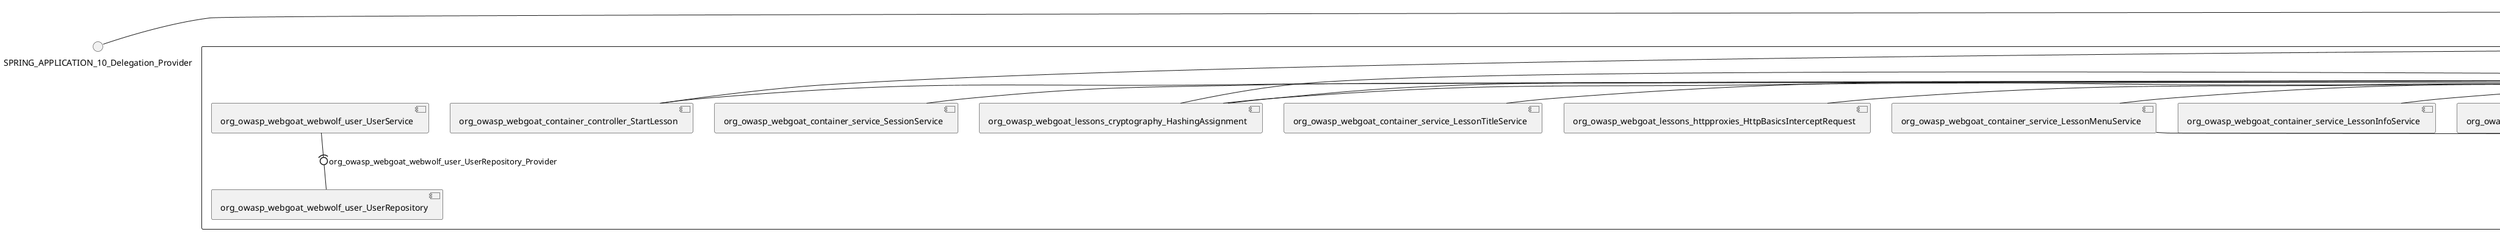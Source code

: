 @startuml
skinparam fixCircleLabelOverlapping true
skinparam componentStyle uml2
() SPRING_APPLICATION_10_Delegation_Provider
() SPRING_APPLICATION_11_Delegation_Provider
() SPRING_APPLICATION_12_Delegation_Provider
() SPRING_APPLICATION_13_Delegation_Provider
() SPRING_APPLICATION_14_Delegation_Provider
() SPRING_APPLICATION_15_Delegation_Provider
() SPRING_APPLICATION_16_Delegation_Provider
() SPRING_APPLICATION_2_Delegation_Provider
() SPRING_APPLICATION_3_Delegation_Provider
() SPRING_APPLICATION_4_Delegation_Provider
() SPRING_APPLICATION_5_Delegation_Provider
() SPRING_APPLICATION_6_Delegation_Provider
() SPRING_APPLICATION_7_Delegation_Provider
() SPRING_APPLICATION_8_Delegation_Provider
() SPRING_APPLICATION_9_Delegation_Provider
() SPRING_APPLICATION_BypassRestrictions_FieldRestrictions_POST_Delegation_Provider
() SPRING_APPLICATION_BypassRestrictions_frontendValidation_POST_Delegation_Provider
() SPRING_APPLICATION_ChromeDevTools_dummy_POST_Delegation_Provider
() SPRING_APPLICATION_ChromeDevTools_network_POST_Delegation_Provider
() SPRING_APPLICATION_CrossSiteScriptingStored_stored_xss_POST_Delegation_Provider
() SPRING_APPLICATION_CrossSiteScriptingStored_stored_xss_follow_up_POST_Delegation_Provider
() SPRING_APPLICATION_CrossSiteScripting_attack1_POST_Delegation_Provider
() SPRING_APPLICATION_CrossSiteScripting_attack3_POST_Delegation_Provider
() SPRING_APPLICATION_CrossSiteScripting_attack4_POST_Delegation_Provider
() SPRING_APPLICATION_CrossSiteScripting_attack5a_GET_Delegation_Provider
() SPRING_APPLICATION_CrossSiteScripting_attack6a_POST_Delegation_Provider
() SPRING_APPLICATION_CrossSiteScripting_dom_follow_up_POST_Delegation_Provider
() SPRING_APPLICATION_CrossSiteScripting_phone_home_xss_POST_Delegation_Provider
() SPRING_APPLICATION_CrossSiteScripting_quiz_GET_POST_Delegation_Provider
() SPRING_APPLICATION_Delegation_Provider
() SPRING_APPLICATION_GET_10_Delegation_Provider
() SPRING_APPLICATION_GET_11_Delegation_Provider
() SPRING_APPLICATION_GET_2_Delegation_Provider
() SPRING_APPLICATION_GET_3_Delegation_Provider
() SPRING_APPLICATION_GET_4_Delegation_Provider
() SPRING_APPLICATION_GET_5_Delegation_Provider
() SPRING_APPLICATION_GET_6_Delegation_Provider
() SPRING_APPLICATION_GET_7_Delegation_Provider
() SPRING_APPLICATION_GET_8_Delegation_Provider
() SPRING_APPLICATION_GET_9_Delegation_Provider
() SPRING_APPLICATION_GET_Delegation_Provider
() SPRING_APPLICATION_HtmlTampering_task_POST_Delegation_Provider
() SPRING_APPLICATION_HttpBasics_attack1_POST_Delegation_Provider
() SPRING_APPLICATION_HttpBasics_attack2_POST_Delegation_Provider
() SPRING_APPLICATION_IDOR_diff_attributes_POST_Delegation_Provider
() SPRING_APPLICATION_IDOR_login_POST_Delegation_Provider
() SPRING_APPLICATION_IDOR_profile_alt_path_POST_Delegation_Provider
() SPRING_APPLICATION_InsecureDeserialization_task_POST_Delegation_Provider
() SPRING_APPLICATION_InsecureLogin_Delegation_Provider
() SPRING_APPLICATION_JWT_decode_POST_Delegation_Provider
() SPRING_APPLICATION_JWT_jku_Delegation_Provider
() SPRING_APPLICATION_JWT_kid_Delegation_Provider
() SPRING_APPLICATION_JWT_quiz_GET_POST_Delegation_Provider
() SPRING_APPLICATION_JWT_refresh_Delegation_Provider
() SPRING_APPLICATION_JWT_secret_POST_Delegation_Provider
() SPRING_APPLICATION_JWT_votings_Delegation_Provider
() SPRING_APPLICATION_LogSpoofing_log_bleeding_POST_Delegation_Provider
() SPRING_APPLICATION_LogSpoofing_log_spoofing_POST_Delegation_Provider
() SPRING_APPLICATION_POST_10_Delegation_Provider
() SPRING_APPLICATION_POST_11_Delegation_Provider
() SPRING_APPLICATION_POST_12_Delegation_Provider
() SPRING_APPLICATION_POST_13_Delegation_Provider
() SPRING_APPLICATION_POST_14_Delegation_Provider
() SPRING_APPLICATION_POST_15_Delegation_Provider
() SPRING_APPLICATION_POST_16_Delegation_Provider
() SPRING_APPLICATION_POST_17_Delegation_Provider
() SPRING_APPLICATION_POST_18_Delegation_Provider
() SPRING_APPLICATION_POST_2_Delegation_Provider
() SPRING_APPLICATION_POST_3_Delegation_Provider
() SPRING_APPLICATION_POST_4_Delegation_Provider
() SPRING_APPLICATION_POST_5_Delegation_Provider
() SPRING_APPLICATION_POST_6_Delegation_Provider
() SPRING_APPLICATION_POST_7_Delegation_Provider
() SPRING_APPLICATION_POST_8_Delegation_Provider
() SPRING_APPLICATION_POST_9_Delegation_Provider
() SPRING_APPLICATION_POST_Delegation_Provider
() SPRING_APPLICATION_PUT_Delegation_Provider
() SPRING_APPLICATION_PasswordReset_ForgotPassword_create_password_reset_link_POST_Delegation_Provider
() SPRING_APPLICATION_PasswordReset_SecurityQuestions_POST_Delegation_Provider
() SPRING_APPLICATION_PasswordReset_reset_Delegation_Provider
() SPRING_APPLICATION_PasswordReset_simple_mail_reset_POST_Delegation_Provider
() SPRING_APPLICATION_PathTraversal_profile_picture_GET_Delegation_Provider
() SPRING_APPLICATION_PathTraversal_profile_picture_fix_GET_Delegation_Provider
() SPRING_APPLICATION_PathTraversal_profile_upload_POST_Delegation_Provider
() SPRING_APPLICATION_PathTraversal_profile_upload_fix_POST_Delegation_Provider
() SPRING_APPLICATION_PathTraversal_profile_upload_remove_user_input_POST_Delegation_Provider
() SPRING_APPLICATION_PathTraversal_random_POST_Delegation_Provider
() SPRING_APPLICATION_PathTraversal_random_picture_GET_Delegation_Provider
() SPRING_APPLICATION_PathTraversal_zip_slip_Delegation_Provider
() SPRING_APPLICATION_SSRF_task1_POST_Delegation_Provider
() SPRING_APPLICATION_SSRF_task2_POST_Delegation_Provider
() SPRING_APPLICATION_SecurePasswords_assignment_POST_Delegation_Provider
() SPRING_APPLICATION_SqlInjectionAdvanced_attack6a_POST_Delegation_Provider
() SPRING_APPLICATION_SqlInjectionAdvanced_attack6b_POST_Delegation_Provider
() SPRING_APPLICATION_SqlInjectionAdvanced_challenge_Login_POST_Delegation_Provider
() SPRING_APPLICATION_SqlInjectionAdvanced_challenge_PUT_Delegation_Provider
() SPRING_APPLICATION_SqlInjectionAdvanced_quiz_GET_POST_Delegation_Provider
() SPRING_APPLICATION_SqlInjectionMitigations_attack10a_POST_Delegation_Provider
() SPRING_APPLICATION_SqlInjectionMitigations_attack10b_POST_Delegation_Provider
() SPRING_APPLICATION_SqlInjectionMitigations_attack12a_POST_Delegation_Provider
() SPRING_APPLICATION_SqlInjectionMitigations_servers_GET_Delegation_Provider
() SPRING_APPLICATION_SqlInjection_assignment5a_POST_Delegation_Provider
() SPRING_APPLICATION_SqlInjection_assignment5b_POST_Delegation_Provider
() SPRING_APPLICATION_SqlInjection_attack10_POST_Delegation_Provider
() SPRING_APPLICATION_SqlInjection_attack2_POST_Delegation_Provider
() SPRING_APPLICATION_SqlInjection_attack3_POST_Delegation_Provider
() SPRING_APPLICATION_SqlInjection_attack4_POST_Delegation_Provider
() SPRING_APPLICATION_SqlInjection_attack5_POST_Delegation_Provider
() SPRING_APPLICATION_SqlInjection_attack8_POST_Delegation_Provider
() SPRING_APPLICATION_SqlInjection_attack9_POST_Delegation_Provider
() SPRING_APPLICATION_SqlOnlyInputValidationOnKeywords_attack_POST_Delegation_Provider
() SPRING_APPLICATION_SqlOnlyInputValidation_attack_POST_Delegation_Provider
() SPRING_APPLICATION_VulnerableComponents_attack1_POST_Delegation_Provider
() SPRING_APPLICATION_WebWolf_GET_Delegation_Provider
() SPRING_APPLICATION_WebWolf_landing_Delegation_Provider
() SPRING_APPLICATION_WebWolf_mail_Delegation_Provider
() SPRING_APPLICATION_challenge_1_POST_Delegation_Provider
() SPRING_APPLICATION_challenge_5_POST_Delegation_Provider
() SPRING_APPLICATION_challenge_7_Delegation_Provider
() SPRING_APPLICATION_challenge_8_Delegation_Provider
() SPRING_APPLICATION_challenge_logo_Delegation_Provider
() SPRING_APPLICATION_cia_quiz_GET_POST_Delegation_Provider
() SPRING_APPLICATION_clientSideFiltering_attack1_POST_Delegation_Provider
() SPRING_APPLICATION_clientSideFiltering_challenge_store_coupons_GET_Delegation_Provider
() SPRING_APPLICATION_clientSideFiltering_getItForFree_POST_Delegation_Provider
() SPRING_APPLICATION_clientSideFiltering_salaries_GET_Delegation_Provider
() SPRING_APPLICATION_crypto_encoding_basic_auth_POST_Delegation_Provider
() SPRING_APPLICATION_crypto_encoding_xor_POST_Delegation_Provider
() SPRING_APPLICATION_crypto_hashing_POST_Delegation_Provider
() SPRING_APPLICATION_crypto_secure_defaults_POST_Delegation_Provider
() SPRING_APPLICATION_crypto_signing_verify_POST_Delegation_Provider
() SPRING_APPLICATION_csrf_feedback_message_POST_Delegation_Provider
() SPRING_APPLICATION_csrf_review_POST_Delegation_Provider
() SPRING_APPLICATION_files_GET_Delegation_Provider
() SPRING_APPLICATION_fileupload_POST_Delegation_Provider
() SPRING_APPLICATION_jwt_Delegation_Provider
() SPRING_APPLICATION_landing_Delegation_Provider
() SPRING_APPLICATION_lesson_template_Delegation_Provider
() SPRING_APPLICATION_login_oauth_mvc_GET_Delegation_Provider
() SPRING_APPLICATION_mail_DELETE_GET_POST_Delegation_Provider
() SPRING_APPLICATION_register_mvc_POST_Delegation_Provider
() SPRING_APPLICATION_registration_GET_Delegation_Provider
() SPRING_APPLICATION_requests_GET_Delegation_Provider
() SPRING_APPLICATION_scoreboard_data_GET_Delegation_Provider
() SPRING_APPLICATION_server_directory_GET_Delegation_Provider
() SPRING_APPLICATION_service_debug_labels_mvc_Delegation_Provider
() SPRING_APPLICATION_service_lessonoverview_mvc_Delegation_Provider
() SPRING_APPLICATION_xxe_comments_GET_Delegation_Provider
rectangle System {
[org_owasp_webgoat_container_HammerHead] [[webgoat-webgoat.repository#_FYxALIXmEe-HXL6J5JCP7g]]
[org_owasp_webgoat_container_WebWolfRedirect] [[webgoat-webgoat.repository#_FYxALIXmEe-HXL6J5JCP7g]]
[org_owasp_webgoat_container_controller_StartLesson] [[webgoat-webgoat.repository#_FYxALIXmEe-HXL6J5JCP7g]]
[org_owasp_webgoat_container_controller_Welcome] [[webgoat-webgoat.repository#_FYxALIXmEe-HXL6J5JCP7g]]
[org_owasp_webgoat_container_i18n_PluginMessages_Provider] [[webgoat-webgoat.repository#_FYxALIXmEe-HXL6J5JCP7g]]
[org_owasp_webgoat_container_report_ReportCardController] [[webgoat-webgoat.repository#_FYxALIXmEe-HXL6J5JCP7g]]
[org_owasp_webgoat_container_service_EnvironmentService] [[webgoat-webgoat.repository#_FYxALIXmEe-HXL6J5JCP7g]]
[org_owasp_webgoat_container_service_HintService] [[webgoat-webgoat.repository#_FYxALIXmEe-HXL6J5JCP7g]]
[org_owasp_webgoat_container_service_LabelDebugService] [[webgoat-webgoat.repository#_FYxALIXmEe-HXL6J5JCP7g]]
[org_owasp_webgoat_container_service_LabelService] [[webgoat-webgoat.repository#_FYxALIXmEe-HXL6J5JCP7g]]
[org_owasp_webgoat_container_service_LessonInfoService] [[webgoat-webgoat.repository#_FYxALIXmEe-HXL6J5JCP7g]]
[org_owasp_webgoat_container_service_LessonMenuService] [[webgoat-webgoat.repository#_FYxALIXmEe-HXL6J5JCP7g]]
[org_owasp_webgoat_container_service_LessonProgressService] [[webgoat-webgoat.repository#_FYxALIXmEe-HXL6J5JCP7g]]
[org_owasp_webgoat_container_service_LessonTitleService] [[webgoat-webgoat.repository#_FYxALIXmEe-HXL6J5JCP7g]]
[org_owasp_webgoat_container_service_RestartLessonService] [[webgoat-webgoat.repository#_FYxALIXmEe-HXL6J5JCP7g]]
[org_owasp_webgoat_container_service_SessionService] [[webgoat-webgoat.repository#_FYxALIXmEe-HXL6J5JCP7g]]
[org_owasp_webgoat_container_session_UserSessionData_Provider] [[webgoat-webgoat.repository#_FYxALIXmEe-HXL6J5JCP7g]]
[org_owasp_webgoat_container_session_WebSession_Provider] [[webgoat-webgoat.repository#_FYxALIXmEe-HXL6J5JCP7g]]
[org_owasp_webgoat_container_users_RegistrationController] [[webgoat-webgoat.repository#_FYxALIXmEe-HXL6J5JCP7g]]
[org_owasp_webgoat_container_users_Scoreboard] [[webgoat-webgoat.repository#_FYxALIXmEe-HXL6J5JCP7g]]
[org_owasp_webgoat_container_users_UserProgressRepository] [[webgoat-webgoat.repository#_FYxALIXmEe-HXL6J5JCP7g]]
[org_owasp_webgoat_container_users_UserRepository] [[webgoat-webgoat.repository#_FYxALIXmEe-HXL6J5JCP7g]]
[org_owasp_webgoat_container_users_UserService] [[webgoat-webgoat.repository#_FYxALIXmEe-HXL6J5JCP7g]]
[org_owasp_webgoat_lessons_authbypass_VerifyAccount] [[webgoat-webgoat.repository#_FYxALIXmEe-HXL6J5JCP7g]]
[org_owasp_webgoat_lessons_bypassrestrictions_BypassRestrictionsFieldRestrictions] [[webgoat-webgoat.repository#_FYxALIXmEe-HXL6J5JCP7g]]
[org_owasp_webgoat_lessons_bypassrestrictions_BypassRestrictionsFrontendValidation] [[webgoat-webgoat.repository#_FYxALIXmEe-HXL6J5JCP7g]]
[org_owasp_webgoat_lessons_challenges_FlagController] [[webgoat-webgoat.repository#_FYxALIXmEe-HXL6J5JCP7g]]
[org_owasp_webgoat_lessons_challenges_challenge1_Assignment1] [[webgoat-webgoat.repository#_FYxALIXmEe-HXL6J5JCP7g]]
[org_owasp_webgoat_lessons_challenges_challenge1_ImageServlet] [[webgoat-webgoat.repository#_FYxALIXmEe-HXL6J5JCP7g]]
[org_owasp_webgoat_lessons_challenges_challenge5_Assignment5] [[webgoat-webgoat.repository#_FYxALIXmEe-HXL6J5JCP7g]]
[org_owasp_webgoat_lessons_challenges_challenge7_Assignment7] [[webgoat-webgoat.repository#_FYxALIXmEe-HXL6J5JCP7g]]
[org_owasp_webgoat_lessons_challenges_challenge8_Assignment8] [[webgoat-webgoat.repository#_FYxALIXmEe-HXL6J5JCP7g]]
[org_owasp_webgoat_lessons_chromedevtools_NetworkDummy] [[webgoat-webgoat.repository#_FYxALIXmEe-HXL6J5JCP7g]]
[org_owasp_webgoat_lessons_chromedevtools_NetworkLesson] [[webgoat-webgoat.repository#_FYxALIXmEe-HXL6J5JCP7g]]
[org_owasp_webgoat_lessons_cia_CIAQuiz] [[webgoat-webgoat.repository#_FYxALIXmEe-HXL6J5JCP7g]]
[org_owasp_webgoat_lessons_clientsidefiltering_ClientSideFilteringAssignment] [[webgoat-webgoat.repository#_FYxALIXmEe-HXL6J5JCP7g]]
[org_owasp_webgoat_lessons_clientsidefiltering_ClientSideFilteringFreeAssignment] [[webgoat-webgoat.repository#_FYxALIXmEe-HXL6J5JCP7g]]
[org_owasp_webgoat_lessons_clientsidefiltering_Salaries] [[webgoat-webgoat.repository#_FYxALIXmEe-HXL6J5JCP7g]]
[org_owasp_webgoat_lessons_clientsidefiltering_ShopEndpoint] [[webgoat-webgoat.repository#_FYxALIXmEe-HXL6J5JCP7g]]
[org_owasp_webgoat_lessons_cryptography_EncodingAssignment] [[webgoat-webgoat.repository#_FYxALIXmEe-HXL6J5JCP7g]]
[org_owasp_webgoat_lessons_cryptography_HashingAssignment] [[webgoat-webgoat.repository#_FYxALIXmEe-HXL6J5JCP7g]]
[org_owasp_webgoat_lessons_cryptography_SecureDefaultsAssignment] [[webgoat-webgoat.repository#_FYxALIXmEe-HXL6J5JCP7g]]
[org_owasp_webgoat_lessons_cryptography_SigningAssignment] [[webgoat-webgoat.repository#_FYxALIXmEe-HXL6J5JCP7g]]
[org_owasp_webgoat_lessons_cryptography_XOREncodingAssignment] [[webgoat-webgoat.repository#_FYxALIXmEe-HXL6J5JCP7g]]
[org_owasp_webgoat_lessons_csrf_CSRFConfirmFlag1] [[webgoat-webgoat.repository#_FYxALIXmEe-HXL6J5JCP7g]]
[org_owasp_webgoat_lessons_csrf_CSRFFeedback] [[webgoat-webgoat.repository#_FYxALIXmEe-HXL6J5JCP7g]]
[org_owasp_webgoat_lessons_csrf_CSRFGetFlag] [[webgoat-webgoat.repository#_FYxALIXmEe-HXL6J5JCP7g]]
[org_owasp_webgoat_lessons_csrf_CSRFLogin] [[webgoat-webgoat.repository#_FYxALIXmEe-HXL6J5JCP7g]]
[org_owasp_webgoat_lessons_csrf_ForgedReviews] [[webgoat-webgoat.repository#_FYxALIXmEe-HXL6J5JCP7g]]
[org_owasp_webgoat_lessons_csrf_ObjectMapper_Provider] [[webgoat-webgoat.repository#_FYxALIXmEe-HXL6J5JCP7g]]
[org_owasp_webgoat_lessons_deserialization_InsecureDeserializationTask] [[webgoat-webgoat.repository#_FYxALIXmEe-HXL6J5JCP7g]]
[org_owasp_webgoat_lessons_hijacksession_HijackSessionAssignment] [[webgoat-webgoat.repository#_FYxALIXmEe-HXL6J5JCP7g]]
[org_owasp_webgoat_lessons_hijacksession_cas_HijackSessionAuthenticationProvider] [[webgoat-webgoat.repository#_FYxALIXmEe-HXL6J5JCP7g]]
[org_owasp_webgoat_lessons_htmltampering_HtmlTamperingTask] [[webgoat-webgoat.repository#_FYxALIXmEe-HXL6J5JCP7g]]
[org_owasp_webgoat_lessons_httpbasics_HttpBasicsLesson] [[webgoat-webgoat.repository#_FYxALIXmEe-HXL6J5JCP7g]]
[org_owasp_webgoat_lessons_httpbasics_HttpBasicsQuiz] [[webgoat-webgoat.repository#_FYxALIXmEe-HXL6J5JCP7g]]
[org_owasp_webgoat_lessons_httpproxies_HttpBasicsInterceptRequest] [[webgoat-webgoat.repository#_FYxALIXmEe-HXL6J5JCP7g]]
[org_owasp_webgoat_lessons_idor_IDORDiffAttributes] [[webgoat-webgoat.repository#_FYxALIXmEe-HXL6J5JCP7g]]
[org_owasp_webgoat_lessons_idor_IDOREditOtherProfile] [[webgoat-webgoat.repository#_FYxALIXmEe-HXL6J5JCP7g]]
[org_owasp_webgoat_lessons_idor_IDORLogin] [[webgoat-webgoat.repository#_FYxALIXmEe-HXL6J5JCP7g]]
[org_owasp_webgoat_lessons_idor_IDORViewOtherProfile] [[webgoat-webgoat.repository#_FYxALIXmEe-HXL6J5JCP7g]]
[org_owasp_webgoat_lessons_idor_IDORViewOwnProfile] [[webgoat-webgoat.repository#_FYxALIXmEe-HXL6J5JCP7g]]
[org_owasp_webgoat_lessons_idor_IDORViewOwnProfileAltUrl] [[webgoat-webgoat.repository#_FYxALIXmEe-HXL6J5JCP7g]]
[org_owasp_webgoat_lessons_insecurelogin_InsecureLoginTask] [[webgoat-webgoat.repository#_FYxALIXmEe-HXL6J5JCP7g]]
[org_owasp_webgoat_lessons_jwt_JWTDecodeEndpoint] [[webgoat-webgoat.repository#_FYxALIXmEe-HXL6J5JCP7g]]
[org_owasp_webgoat_lessons_jwt_JWTQuiz] [[webgoat-webgoat.repository#_FYxALIXmEe-HXL6J5JCP7g]]
[org_owasp_webgoat_lessons_jwt_JWTRefreshEndpoint] [[webgoat-webgoat.repository#_FYxALIXmEe-HXL6J5JCP7g]]
[org_owasp_webgoat_lessons_jwt_JWTSecretKeyEndpoint] [[webgoat-webgoat.repository#_FYxALIXmEe-HXL6J5JCP7g]]
[org_owasp_webgoat_lessons_jwt_JWTVotesEndpoint] [[webgoat-webgoat.repository#_FYxALIXmEe-HXL6J5JCP7g]]
[org_owasp_webgoat_lessons_jwt_claimmisuse_JWTHeaderJKUEndpoint] [[webgoat-webgoat.repository#_FYxALIXmEe-HXL6J5JCP7g]]
[org_owasp_webgoat_lessons_jwt_claimmisuse_JWTHeaderKIDEndpoint] [[webgoat-webgoat.repository#_FYxALIXmEe-HXL6J5JCP7g]]
[org_owasp_webgoat_lessons_lessontemplate_SampleAttack] [[webgoat-webgoat.repository#_FYxALIXmEe-HXL6J5JCP7g]]
[org_owasp_webgoat_lessons_logging_LogBleedingTask] [[webgoat-webgoat.repository#_FYxALIXmEe-HXL6J5JCP7g]]
[org_owasp_webgoat_lessons_logging_LogSpoofingTask] [[webgoat-webgoat.repository#_FYxALIXmEe-HXL6J5JCP7g]]
[org_owasp_webgoat_lessons_missingac_MissingFunctionACHiddenMenus] [[webgoat-webgoat.repository#_FYxALIXmEe-HXL6J5JCP7g]]
[org_owasp_webgoat_lessons_missingac_MissingFunctionACUsers] [[webgoat-webgoat.repository#_FYxALIXmEe-HXL6J5JCP7g]]
[org_owasp_webgoat_lessons_missingac_MissingFunctionACYourHash] [[webgoat-webgoat.repository#_FYxALIXmEe-HXL6J5JCP7g]]
[org_owasp_webgoat_lessons_missingac_MissingFunctionACYourHashAdmin] [[webgoat-webgoat.repository#_FYxALIXmEe-HXL6J5JCP7g]]
[org_owasp_webgoat_lessons_passwordreset_QuestionsAssignment] [[webgoat-webgoat.repository#_FYxALIXmEe-HXL6J5JCP7g]]
[org_owasp_webgoat_lessons_passwordreset_ResetLinkAssignment] [[webgoat-webgoat.repository#_FYxALIXmEe-HXL6J5JCP7g]]
[org_owasp_webgoat_lessons_passwordreset_ResetLinkAssignmentForgotPassword] [[webgoat-webgoat.repository#_FYxALIXmEe-HXL6J5JCP7g]]
[org_owasp_webgoat_lessons_passwordreset_SecurityQuestionAssignment] [[webgoat-webgoat.repository#_FYxALIXmEe-HXL6J5JCP7g]]
[org_owasp_webgoat_lessons_passwordreset_SimpleMailAssignment] [[webgoat-webgoat.repository#_FYxALIXmEe-HXL6J5JCP7g]]
[org_owasp_webgoat_lessons_passwordreset_TriedQuestions] [[webgoat-webgoat.repository#_FYxALIXmEe-HXL6J5JCP7g]]
[org_owasp_webgoat_lessons_pathtraversal_ProfileUpload] [[webgoat-webgoat.repository#_FYxALIXmEe-HXL6J5JCP7g]]
[org_owasp_webgoat_lessons_pathtraversal_ProfileUploadFix] [[webgoat-webgoat.repository#_FYxALIXmEe-HXL6J5JCP7g]]
[org_owasp_webgoat_lessons_pathtraversal_ProfileUploadRemoveUserInput] [[webgoat-webgoat.repository#_FYxALIXmEe-HXL6J5JCP7g]]
[org_owasp_webgoat_lessons_pathtraversal_ProfileUploadRetrieval] [[webgoat-webgoat.repository#_FYxALIXmEe-HXL6J5JCP7g]]
[org_owasp_webgoat_lessons_pathtraversal_ProfileZipSlip] [[webgoat-webgoat.repository#_FYxALIXmEe-HXL6J5JCP7g]]
[org_owasp_webgoat_lessons_securepasswords_SecurePasswordsAssignment] [[webgoat-webgoat.repository#_FYxALIXmEe-HXL6J5JCP7g]]
[org_owasp_webgoat_lessons_spoofcookie_SpoofCookieAssignment] [[webgoat-webgoat.repository#_FYxALIXmEe-HXL6J5JCP7g]]
[org_owasp_webgoat_lessons_sqlinjection_advanced_SqlInjectionChallenge] [[webgoat-webgoat.repository#_FYxALIXmEe-HXL6J5JCP7g]]
[org_owasp_webgoat_lessons_sqlinjection_advanced_SqlInjectionChallengeLogin] [[webgoat-webgoat.repository#_FYxALIXmEe-HXL6J5JCP7g]]
[org_owasp_webgoat_lessons_sqlinjection_advanced_SqlInjectionLesson6a] [[webgoat-webgoat.repository#_FYxALIXmEe-HXL6J5JCP7g]]
[org_owasp_webgoat_lessons_sqlinjection_advanced_SqlInjectionLesson6b] [[webgoat-webgoat.repository#_FYxALIXmEe-HXL6J5JCP7g]]
[org_owasp_webgoat_lessons_sqlinjection_advanced_SqlInjectionQuiz] [[webgoat-webgoat.repository#_FYxALIXmEe-HXL6J5JCP7g]]
[org_owasp_webgoat_lessons_sqlinjection_introduction_SqlInjectionLesson10] [[webgoat-webgoat.repository#_FYxALIXmEe-HXL6J5JCP7g]]
[org_owasp_webgoat_lessons_sqlinjection_introduction_SqlInjectionLesson2] [[webgoat-webgoat.repository#_FYxALIXmEe-HXL6J5JCP7g]]
[org_owasp_webgoat_lessons_sqlinjection_introduction_SqlInjectionLesson3] [[webgoat-webgoat.repository#_FYxALIXmEe-HXL6J5JCP7g]]
[org_owasp_webgoat_lessons_sqlinjection_introduction_SqlInjectionLesson4] [[webgoat-webgoat.repository#_FYxALIXmEe-HXL6J5JCP7g]]
[org_owasp_webgoat_lessons_sqlinjection_introduction_SqlInjectionLesson5] [[webgoat-webgoat.repository#_FYxALIXmEe-HXL6J5JCP7g]]
[org_owasp_webgoat_lessons_sqlinjection_introduction_SqlInjectionLesson5a] [[webgoat-webgoat.repository#_FYxALIXmEe-HXL6J5JCP7g]]
[org_owasp_webgoat_lessons_sqlinjection_introduction_SqlInjectionLesson5b] [[webgoat-webgoat.repository#_FYxALIXmEe-HXL6J5JCP7g]]
[org_owasp_webgoat_lessons_sqlinjection_introduction_SqlInjectionLesson8] [[webgoat-webgoat.repository#_FYxALIXmEe-HXL6J5JCP7g]]
[org_owasp_webgoat_lessons_sqlinjection_introduction_SqlInjectionLesson9] [[webgoat-webgoat.repository#_FYxALIXmEe-HXL6J5JCP7g]]
[org_owasp_webgoat_lessons_sqlinjection_mitigation_Servers] [[webgoat-webgoat.repository#_FYxALIXmEe-HXL6J5JCP7g]]
[org_owasp_webgoat_lessons_sqlinjection_mitigation_SqlInjectionLesson10a] [[webgoat-webgoat.repository#_FYxALIXmEe-HXL6J5JCP7g]]
[org_owasp_webgoat_lessons_sqlinjection_mitigation_SqlInjectionLesson10b] [[webgoat-webgoat.repository#_FYxALIXmEe-HXL6J5JCP7g]]
[org_owasp_webgoat_lessons_sqlinjection_mitigation_SqlInjectionLesson13] [[webgoat-webgoat.repository#_FYxALIXmEe-HXL6J5JCP7g]]
[org_owasp_webgoat_lessons_sqlinjection_mitigation_SqlOnlyInputValidation] [[webgoat-webgoat.repository#_FYxALIXmEe-HXL6J5JCP7g]]
[org_owasp_webgoat_lessons_sqlinjection_mitigation_SqlOnlyInputValidationOnKeywords] [[webgoat-webgoat.repository#_FYxALIXmEe-HXL6J5JCP7g]]
[org_owasp_webgoat_lessons_ssrf_SSRFTask1] [[webgoat-webgoat.repository#_FYxALIXmEe-HXL6J5JCP7g]]
[org_owasp_webgoat_lessons_ssrf_SSRFTask2] [[webgoat-webgoat.repository#_FYxALIXmEe-HXL6J5JCP7g]]
[org_owasp_webgoat_lessons_vulnerablecomponents_VulnerableComponentsLesson] [[webgoat-webgoat.repository#_FYxALIXmEe-HXL6J5JCP7g]]
[org_owasp_webgoat_lessons_webwolfintroduction_LandingAssignment] [[webgoat-webgoat.repository#_FYxALIXmEe-HXL6J5JCP7g]]
[org_owasp_webgoat_lessons_webwolfintroduction_MailAssignment] [[webgoat-webgoat.repository#_FYxALIXmEe-HXL6J5JCP7g]]
[org_owasp_webgoat_lessons_xss_CrossSiteScriptingLesson1] [[webgoat-webgoat.repository#_FYxALIXmEe-HXL6J5JCP7g]]
[org_owasp_webgoat_lessons_xss_CrossSiteScriptingLesson3] [[webgoat-webgoat.repository#_FYxALIXmEe-HXL6J5JCP7g]]
[org_owasp_webgoat_lessons_xss_CrossSiteScriptingLesson4] [[webgoat-webgoat.repository#_FYxALIXmEe-HXL6J5JCP7g]]
[org_owasp_webgoat_lessons_xss_CrossSiteScriptingLesson5a] [[webgoat-webgoat.repository#_FYxALIXmEe-HXL6J5JCP7g]]
[org_owasp_webgoat_lessons_xss_CrossSiteScriptingLesson6a] [[webgoat-webgoat.repository#_FYxALIXmEe-HXL6J5JCP7g]]
[org_owasp_webgoat_lessons_xss_CrossSiteScriptingQuiz] [[webgoat-webgoat.repository#_FYxALIXmEe-HXL6J5JCP7g]]
[org_owasp_webgoat_lessons_xss_DOMCrossSiteScripting] [[webgoat-webgoat.repository#_FYxALIXmEe-HXL6J5JCP7g]]
[org_owasp_webgoat_lessons_xss_DOMCrossSiteScriptingVerifier] [[webgoat-webgoat.repository#_FYxALIXmEe-HXL6J5JCP7g]]
[org_owasp_webgoat_lessons_xss_stored_StoredCrossSiteScriptingVerifier] [[webgoat-webgoat.repository#_FYxALIXmEe-HXL6J5JCP7g]]
[org_owasp_webgoat_lessons_xss_stored_StoredXssComments] [[webgoat-webgoat.repository#_FYxALIXmEe-HXL6J5JCP7g]]
[org_owasp_webgoat_lessons_xxe_BlindSendFileAssignment] [[webgoat-webgoat.repository#_FYxALIXmEe-HXL6J5JCP7g]]
[org_owasp_webgoat_lessons_xxe_CommentsCache] [[webgoat-webgoat.repository#_FYxALIXmEe-HXL6J5JCP7g]]
[org_owasp_webgoat_lessons_xxe_CommentsEndpoint] [[webgoat-webgoat.repository#_FYxALIXmEe-HXL6J5JCP7g]]
[org_owasp_webgoat_lessons_xxe_ContentTypeAssignment] [[webgoat-webgoat.repository#_FYxALIXmEe-HXL6J5JCP7g]]
[org_owasp_webgoat_lessons_xxe_SimpleXXE] [[webgoat-webgoat.repository#_FYxALIXmEe-HXL6J5JCP7g]]
[org_owasp_webgoat_webwolf_FileServer] [[webgoat-webgoat.repository#_FYxALIXmEe-HXL6J5JCP7g]]
[org_owasp_webgoat_webwolf_jwt_JWTController] [[webgoat-webgoat.repository#_FYxALIXmEe-HXL6J5JCP7g]]
[org_owasp_webgoat_webwolf_mailbox_MailboxController] [[webgoat-webgoat.repository#_FYxALIXmEe-HXL6J5JCP7g]]
[org_owasp_webgoat_webwolf_mailbox_MailboxRepository] [[webgoat-webgoat.repository#_FYxALIXmEe-HXL6J5JCP7g]]
[org_owasp_webgoat_webwolf_requests_LandingPage] [[webgoat-webgoat.repository#_FYxALIXmEe-HXL6J5JCP7g]]
[org_owasp_webgoat_webwolf_requests_Requests] [[webgoat-webgoat.repository#_FYxALIXmEe-HXL6J5JCP7g]]
[org_owasp_webgoat_webwolf_user_UserRepository] [[webgoat-webgoat.repository#_FYxALIXmEe-HXL6J5JCP7g]]
[org_owasp_webgoat_webwolf_user_UserService] [[webgoat-webgoat.repository#_FYxALIXmEe-HXL6J5JCP7g]]
port SPRING_APPLICATION_10_Provider
SPRING_APPLICATION_10_Delegation_Provider - SPRING_APPLICATION_10_Provider
SPRING_APPLICATION_10_Provider - [org_owasp_webgoat_lessons_xxe_SimpleXXE]
port SPRING_APPLICATION_11_Provider
SPRING_APPLICATION_11_Delegation_Provider - SPRING_APPLICATION_11_Provider
SPRING_APPLICATION_11_Provider - [org_owasp_webgoat_container_controller_StartLesson]
port SPRING_APPLICATION_12_Provider
SPRING_APPLICATION_12_Delegation_Provider - SPRING_APPLICATION_12_Provider
SPRING_APPLICATION_12_Provider - [org_owasp_webgoat_webwolf_FileServer]
port SPRING_APPLICATION_13_Provider
SPRING_APPLICATION_13_Delegation_Provider - SPRING_APPLICATION_13_Provider
SPRING_APPLICATION_13_Provider - [org_owasp_webgoat_lessons_cryptography_SigningAssignment]
port SPRING_APPLICATION_14_Provider
SPRING_APPLICATION_14_Delegation_Provider - SPRING_APPLICATION_14_Provider
SPRING_APPLICATION_14_Provider - [org_owasp_webgoat_lessons_cryptography_HashingAssignment]
port SPRING_APPLICATION_15_Provider
SPRING_APPLICATION_15_Delegation_Provider - SPRING_APPLICATION_15_Provider
SPRING_APPLICATION_15_Provider - [org_owasp_webgoat_container_service_LabelDebugService]
port SPRING_APPLICATION_16_Provider
SPRING_APPLICATION_16_Delegation_Provider - SPRING_APPLICATION_16_Provider
SPRING_APPLICATION_16_Provider - [org_owasp_webgoat_container_service_SessionService]
port SPRING_APPLICATION_2_Provider
SPRING_APPLICATION_2_Delegation_Provider - SPRING_APPLICATION_2_Provider
SPRING_APPLICATION_2_Provider - [org_owasp_webgoat_lessons_cryptography_HashingAssignment]
port SPRING_APPLICATION_3_Provider
SPRING_APPLICATION_3_Delegation_Provider - SPRING_APPLICATION_3_Provider
SPRING_APPLICATION_3_Provider - [org_owasp_webgoat_lessons_jwt_JWTSecretKeyEndpoint]
port SPRING_APPLICATION_4_Provider
SPRING_APPLICATION_4_Delegation_Provider - SPRING_APPLICATION_4_Provider
SPRING_APPLICATION_4_Provider - [org_owasp_webgoat_container_service_LessonTitleService]
port SPRING_APPLICATION_5_Provider
SPRING_APPLICATION_5_Delegation_Provider - SPRING_APPLICATION_5_Provider
SPRING_APPLICATION_5_Provider - [org_owasp_webgoat_lessons_httpproxies_HttpBasicsInterceptRequest]
port SPRING_APPLICATION_6_Provider
SPRING_APPLICATION_6_Delegation_Provider - SPRING_APPLICATION_6_Provider
SPRING_APPLICATION_6_Provider - [org_owasp_webgoat_container_controller_StartLesson]
port SPRING_APPLICATION_7_Provider
SPRING_APPLICATION_7_Delegation_Provider - SPRING_APPLICATION_7_Provider
SPRING_APPLICATION_7_Provider - [org_owasp_webgoat_container_service_LessonMenuService]
port SPRING_APPLICATION_8_Provider
SPRING_APPLICATION_8_Delegation_Provider - SPRING_APPLICATION_8_Provider
SPRING_APPLICATION_8_Provider - [org_owasp_webgoat_container_service_LessonInfoService]
port SPRING_APPLICATION_9_Provider
SPRING_APPLICATION_9_Delegation_Provider - SPRING_APPLICATION_9_Provider
SPRING_APPLICATION_9_Provider - [org_owasp_webgoat_container_HammerHead]
port SPRING_APPLICATION_BypassRestrictions_FieldRestrictions_POST_Provider
SPRING_APPLICATION_BypassRestrictions_FieldRestrictions_POST_Delegation_Provider - SPRING_APPLICATION_BypassRestrictions_FieldRestrictions_POST_Provider
SPRING_APPLICATION_BypassRestrictions_FieldRestrictions_POST_Provider - [org_owasp_webgoat_lessons_bypassrestrictions_BypassRestrictionsFieldRestrictions]
port SPRING_APPLICATION_BypassRestrictions_frontendValidation_POST_Provider
SPRING_APPLICATION_BypassRestrictions_frontendValidation_POST_Delegation_Provider - SPRING_APPLICATION_BypassRestrictions_frontendValidation_POST_Provider
SPRING_APPLICATION_BypassRestrictions_frontendValidation_POST_Provider - [org_owasp_webgoat_lessons_bypassrestrictions_BypassRestrictionsFrontendValidation]
port SPRING_APPLICATION_ChromeDevTools_dummy_POST_Provider
SPRING_APPLICATION_ChromeDevTools_dummy_POST_Delegation_Provider - SPRING_APPLICATION_ChromeDevTools_dummy_POST_Provider
SPRING_APPLICATION_ChromeDevTools_dummy_POST_Provider - [org_owasp_webgoat_lessons_chromedevtools_NetworkDummy]
port SPRING_APPLICATION_ChromeDevTools_network_POST_Provider
SPRING_APPLICATION_ChromeDevTools_network_POST_Delegation_Provider - SPRING_APPLICATION_ChromeDevTools_network_POST_Provider
SPRING_APPLICATION_ChromeDevTools_network_POST_Provider - [org_owasp_webgoat_lessons_chromedevtools_NetworkLesson]
port SPRING_APPLICATION_CrossSiteScriptingStored_stored_xss_POST_Provider
SPRING_APPLICATION_CrossSiteScriptingStored_stored_xss_POST_Delegation_Provider - SPRING_APPLICATION_CrossSiteScriptingStored_stored_xss_POST_Provider
SPRING_APPLICATION_CrossSiteScriptingStored_stored_xss_POST_Provider - [org_owasp_webgoat_lessons_xss_stored_StoredXssComments]
port SPRING_APPLICATION_CrossSiteScriptingStored_stored_xss_follow_up_POST_Provider
SPRING_APPLICATION_CrossSiteScriptingStored_stored_xss_follow_up_POST_Delegation_Provider - SPRING_APPLICATION_CrossSiteScriptingStored_stored_xss_follow_up_POST_Provider
SPRING_APPLICATION_CrossSiteScriptingStored_stored_xss_follow_up_POST_Provider - [org_owasp_webgoat_lessons_xss_stored_StoredCrossSiteScriptingVerifier]
port SPRING_APPLICATION_CrossSiteScripting_attack1_POST_Provider
SPRING_APPLICATION_CrossSiteScripting_attack1_POST_Delegation_Provider - SPRING_APPLICATION_CrossSiteScripting_attack1_POST_Provider
SPRING_APPLICATION_CrossSiteScripting_attack1_POST_Provider - [org_owasp_webgoat_lessons_xss_CrossSiteScriptingLesson1]
port SPRING_APPLICATION_CrossSiteScripting_attack3_POST_Provider
SPRING_APPLICATION_CrossSiteScripting_attack3_POST_Delegation_Provider - SPRING_APPLICATION_CrossSiteScripting_attack3_POST_Provider
SPRING_APPLICATION_CrossSiteScripting_attack3_POST_Provider - [org_owasp_webgoat_lessons_xss_CrossSiteScriptingLesson3]
port SPRING_APPLICATION_CrossSiteScripting_attack4_POST_Provider
SPRING_APPLICATION_CrossSiteScripting_attack4_POST_Delegation_Provider - SPRING_APPLICATION_CrossSiteScripting_attack4_POST_Provider
SPRING_APPLICATION_CrossSiteScripting_attack4_POST_Provider - [org_owasp_webgoat_lessons_xss_CrossSiteScriptingLesson4]
port SPRING_APPLICATION_CrossSiteScripting_attack5a_GET_Provider
SPRING_APPLICATION_CrossSiteScripting_attack5a_GET_Delegation_Provider - SPRING_APPLICATION_CrossSiteScripting_attack5a_GET_Provider
SPRING_APPLICATION_CrossSiteScripting_attack5a_GET_Provider - [org_owasp_webgoat_lessons_xss_CrossSiteScriptingLesson5a]
port SPRING_APPLICATION_CrossSiteScripting_attack6a_POST_Provider
SPRING_APPLICATION_CrossSiteScripting_attack6a_POST_Delegation_Provider - SPRING_APPLICATION_CrossSiteScripting_attack6a_POST_Provider
SPRING_APPLICATION_CrossSiteScripting_attack6a_POST_Provider - [org_owasp_webgoat_lessons_xss_CrossSiteScriptingLesson6a]
port SPRING_APPLICATION_CrossSiteScripting_dom_follow_up_POST_Provider
SPRING_APPLICATION_CrossSiteScripting_dom_follow_up_POST_Delegation_Provider - SPRING_APPLICATION_CrossSiteScripting_dom_follow_up_POST_Provider
SPRING_APPLICATION_CrossSiteScripting_dom_follow_up_POST_Provider - [org_owasp_webgoat_lessons_xss_DOMCrossSiteScriptingVerifier]
port SPRING_APPLICATION_CrossSiteScripting_phone_home_xss_POST_Provider
SPRING_APPLICATION_CrossSiteScripting_phone_home_xss_POST_Delegation_Provider - SPRING_APPLICATION_CrossSiteScripting_phone_home_xss_POST_Provider
SPRING_APPLICATION_CrossSiteScripting_phone_home_xss_POST_Provider - [org_owasp_webgoat_lessons_xss_DOMCrossSiteScripting]
port SPRING_APPLICATION_CrossSiteScripting_quiz_GET_POST_Provider
SPRING_APPLICATION_CrossSiteScripting_quiz_GET_POST_Delegation_Provider - SPRING_APPLICATION_CrossSiteScripting_quiz_GET_POST_Provider
SPRING_APPLICATION_CrossSiteScripting_quiz_GET_POST_Provider - [org_owasp_webgoat_lessons_xss_CrossSiteScriptingQuiz]
port SPRING_APPLICATION_Provider
SPRING_APPLICATION_Delegation_Provider - SPRING_APPLICATION_Provider
SPRING_APPLICATION_Provider - [org_owasp_webgoat_container_service_RestartLessonService]
port SPRING_APPLICATION_GET_10_Provider
SPRING_APPLICATION_GET_10_Delegation_Provider - SPRING_APPLICATION_GET_10_Provider
SPRING_APPLICATION_GET_10_Provider - [org_owasp_webgoat_container_service_HintService]
port SPRING_APPLICATION_GET_11_Provider
SPRING_APPLICATION_GET_11_Delegation_Provider - SPRING_APPLICATION_GET_11_Provider
SPRING_APPLICATION_GET_11_Provider - [org_owasp_webgoat_container_controller_Welcome]
port SPRING_APPLICATION_GET_2_Provider
SPRING_APPLICATION_GET_2_Delegation_Provider - SPRING_APPLICATION_GET_2_Provider
SPRING_APPLICATION_GET_2_Provider - [org_owasp_webgoat_lessons_missingac_MissingFunctionACUsers]
port SPRING_APPLICATION_GET_3_Provider
SPRING_APPLICATION_GET_3_Delegation_Provider - SPRING_APPLICATION_GET_3_Provider
SPRING_APPLICATION_GET_3_Provider - [org_owasp_webgoat_lessons_csrf_ForgedReviews]
port SPRING_APPLICATION_GET_4_Provider
SPRING_APPLICATION_GET_4_Delegation_Provider - SPRING_APPLICATION_GET_4_Provider
SPRING_APPLICATION_GET_4_Provider - [org_owasp_webgoat_lessons_spoofcookie_SpoofCookieAssignment]
port SPRING_APPLICATION_GET_5_Provider
SPRING_APPLICATION_GET_5_Delegation_Provider - SPRING_APPLICATION_GET_5_Provider
SPRING_APPLICATION_GET_5_Provider - [org_owasp_webgoat_lessons_cryptography_EncodingAssignment]
port SPRING_APPLICATION_GET_6_Provider
SPRING_APPLICATION_GET_6_Delegation_Provider - SPRING_APPLICATION_GET_6_Provider
SPRING_APPLICATION_GET_6_Provider - [org_owasp_webgoat_lessons_xss_stored_StoredXssComments]
port SPRING_APPLICATION_GET_7_Provider
SPRING_APPLICATION_GET_7_Delegation_Provider - SPRING_APPLICATION_GET_7_Provider
SPRING_APPLICATION_GET_7_Provider - [org_owasp_webgoat_container_service_LabelService]
port SPRING_APPLICATION_GET_8_Provider
SPRING_APPLICATION_GET_8_Delegation_Provider - SPRING_APPLICATION_GET_8_Provider
SPRING_APPLICATION_GET_8_Provider - [org_owasp_webgoat_lessons_idor_IDORViewOwnProfile]
port SPRING_APPLICATION_GET_9_Provider
SPRING_APPLICATION_GET_9_Delegation_Provider - SPRING_APPLICATION_GET_9_Provider
SPRING_APPLICATION_GET_9_Provider - [org_owasp_webgoat_lessons_idor_IDORViewOtherProfile]
port SPRING_APPLICATION_GET_Provider
SPRING_APPLICATION_GET_Delegation_Provider - SPRING_APPLICATION_GET_Provider
SPRING_APPLICATION_GET_Provider - [org_owasp_webgoat_container_report_ReportCardController]
port SPRING_APPLICATION_HtmlTampering_task_POST_Provider
SPRING_APPLICATION_HtmlTampering_task_POST_Delegation_Provider - SPRING_APPLICATION_HtmlTampering_task_POST_Provider
SPRING_APPLICATION_HtmlTampering_task_POST_Provider - [org_owasp_webgoat_lessons_htmltampering_HtmlTamperingTask]
port SPRING_APPLICATION_HttpBasics_attack1_POST_Provider
SPRING_APPLICATION_HttpBasics_attack1_POST_Delegation_Provider - SPRING_APPLICATION_HttpBasics_attack1_POST_Provider
SPRING_APPLICATION_HttpBasics_attack1_POST_Provider - [org_owasp_webgoat_lessons_httpbasics_HttpBasicsLesson]
port SPRING_APPLICATION_HttpBasics_attack2_POST_Provider
SPRING_APPLICATION_HttpBasics_attack2_POST_Delegation_Provider - SPRING_APPLICATION_HttpBasics_attack2_POST_Provider
SPRING_APPLICATION_HttpBasics_attack2_POST_Provider - [org_owasp_webgoat_lessons_httpbasics_HttpBasicsQuiz]
port SPRING_APPLICATION_IDOR_diff_attributes_POST_Provider
SPRING_APPLICATION_IDOR_diff_attributes_POST_Delegation_Provider - SPRING_APPLICATION_IDOR_diff_attributes_POST_Provider
SPRING_APPLICATION_IDOR_diff_attributes_POST_Provider - [org_owasp_webgoat_lessons_idor_IDORDiffAttributes]
port SPRING_APPLICATION_IDOR_login_POST_Provider
SPRING_APPLICATION_IDOR_login_POST_Delegation_Provider - SPRING_APPLICATION_IDOR_login_POST_Provider
SPRING_APPLICATION_IDOR_login_POST_Provider - [org_owasp_webgoat_lessons_idor_IDORLogin]
port SPRING_APPLICATION_IDOR_profile_alt_path_POST_Provider
SPRING_APPLICATION_IDOR_profile_alt_path_POST_Delegation_Provider - SPRING_APPLICATION_IDOR_profile_alt_path_POST_Provider
SPRING_APPLICATION_IDOR_profile_alt_path_POST_Provider - [org_owasp_webgoat_lessons_idor_IDORViewOwnProfileAltUrl]
port SPRING_APPLICATION_InsecureDeserialization_task_POST_Provider
SPRING_APPLICATION_InsecureDeserialization_task_POST_Delegation_Provider - SPRING_APPLICATION_InsecureDeserialization_task_POST_Provider
SPRING_APPLICATION_InsecureDeserialization_task_POST_Provider - [org_owasp_webgoat_lessons_deserialization_InsecureDeserializationTask]
port SPRING_APPLICATION_InsecureLogin_Provider
SPRING_APPLICATION_InsecureLogin_Delegation_Provider - SPRING_APPLICATION_InsecureLogin_Provider
SPRING_APPLICATION_InsecureLogin_Provider - [org_owasp_webgoat_lessons_insecurelogin_InsecureLoginTask]
port SPRING_APPLICATION_JWT_decode_POST_Provider
SPRING_APPLICATION_JWT_decode_POST_Delegation_Provider - SPRING_APPLICATION_JWT_decode_POST_Provider
SPRING_APPLICATION_JWT_decode_POST_Provider - [org_owasp_webgoat_lessons_jwt_JWTDecodeEndpoint]
port SPRING_APPLICATION_JWT_jku_Provider
SPRING_APPLICATION_JWT_jku_Delegation_Provider - SPRING_APPLICATION_JWT_jku_Provider
SPRING_APPLICATION_JWT_jku_Provider - [org_owasp_webgoat_lessons_jwt_claimmisuse_JWTHeaderJKUEndpoint]
port SPRING_APPLICATION_JWT_kid_Provider
SPRING_APPLICATION_JWT_kid_Delegation_Provider - SPRING_APPLICATION_JWT_kid_Provider
SPRING_APPLICATION_JWT_kid_Provider - [org_owasp_webgoat_lessons_jwt_claimmisuse_JWTHeaderKIDEndpoint]
port SPRING_APPLICATION_JWT_quiz_GET_POST_Provider
SPRING_APPLICATION_JWT_quiz_GET_POST_Delegation_Provider - SPRING_APPLICATION_JWT_quiz_GET_POST_Provider
SPRING_APPLICATION_JWT_quiz_GET_POST_Provider - [org_owasp_webgoat_lessons_jwt_JWTQuiz]
port SPRING_APPLICATION_JWT_refresh_Provider
SPRING_APPLICATION_JWT_refresh_Delegation_Provider - SPRING_APPLICATION_JWT_refresh_Provider
SPRING_APPLICATION_JWT_refresh_Provider - [org_owasp_webgoat_lessons_jwt_JWTRefreshEndpoint]
port SPRING_APPLICATION_JWT_secret_POST_Provider
SPRING_APPLICATION_JWT_secret_POST_Delegation_Provider - SPRING_APPLICATION_JWT_secret_POST_Provider
SPRING_APPLICATION_JWT_secret_POST_Provider - [org_owasp_webgoat_lessons_jwt_JWTSecretKeyEndpoint]
port SPRING_APPLICATION_JWT_votings_Provider
SPRING_APPLICATION_JWT_votings_Delegation_Provider - SPRING_APPLICATION_JWT_votings_Provider
SPRING_APPLICATION_JWT_votings_Provider - [org_owasp_webgoat_lessons_jwt_JWTVotesEndpoint]
port SPRING_APPLICATION_LogSpoofing_log_bleeding_POST_Provider
SPRING_APPLICATION_LogSpoofing_log_bleeding_POST_Delegation_Provider - SPRING_APPLICATION_LogSpoofing_log_bleeding_POST_Provider
SPRING_APPLICATION_LogSpoofing_log_bleeding_POST_Provider - [org_owasp_webgoat_lessons_logging_LogBleedingTask]
port SPRING_APPLICATION_LogSpoofing_log_spoofing_POST_Provider
SPRING_APPLICATION_LogSpoofing_log_spoofing_POST_Delegation_Provider - SPRING_APPLICATION_LogSpoofing_log_spoofing_POST_Provider
SPRING_APPLICATION_LogSpoofing_log_spoofing_POST_Provider - [org_owasp_webgoat_lessons_logging_LogSpoofingTask]
port SPRING_APPLICATION_POST_10_Provider
SPRING_APPLICATION_POST_10_Delegation_Provider - SPRING_APPLICATION_POST_10_Provider
SPRING_APPLICATION_POST_10_Provider - [org_owasp_webgoat_lessons_csrf_CSRFConfirmFlag1]
port SPRING_APPLICATION_POST_11_Provider
SPRING_APPLICATION_POST_11_Delegation_Provider - SPRING_APPLICATION_POST_11_Provider
SPRING_APPLICATION_POST_11_Provider - [org_owasp_webgoat_lessons_missingac_MissingFunctionACHiddenMenus]
port SPRING_APPLICATION_POST_12_Provider
SPRING_APPLICATION_POST_12_Delegation_Provider - SPRING_APPLICATION_POST_12_Provider
SPRING_APPLICATION_POST_12_Provider - [org_owasp_webgoat_lessons_xxe_SimpleXXE]
port SPRING_APPLICATION_POST_13_Provider
SPRING_APPLICATION_POST_13_Delegation_Provider - SPRING_APPLICATION_POST_13_Provider
SPRING_APPLICATION_POST_13_Provider - [org_owasp_webgoat_lessons_csrf_CSRFFeedback]
port SPRING_APPLICATION_POST_14_Provider
SPRING_APPLICATION_POST_14_Delegation_Provider - SPRING_APPLICATION_POST_14_Provider
SPRING_APPLICATION_POST_14_Provider - [org_owasp_webgoat_lessons_authbypass_VerifyAccount]
port SPRING_APPLICATION_POST_15_Provider
SPRING_APPLICATION_POST_15_Delegation_Provider - SPRING_APPLICATION_POST_15_Provider
SPRING_APPLICATION_POST_15_Provider - [org_owasp_webgoat_lessons_missingac_MissingFunctionACUsers]
port SPRING_APPLICATION_POST_16_Provider
SPRING_APPLICATION_POST_16_Delegation_Provider - SPRING_APPLICATION_POST_16_Provider
SPRING_APPLICATION_POST_16_Provider - [org_owasp_webgoat_lessons_csrf_CSRFLogin]
port SPRING_APPLICATION_POST_17_Provider
SPRING_APPLICATION_POST_17_Delegation_Provider - SPRING_APPLICATION_POST_17_Provider
SPRING_APPLICATION_POST_17_Provider - [org_owasp_webgoat_lessons_hijacksession_HijackSessionAssignment]
port SPRING_APPLICATION_POST_18_Provider
SPRING_APPLICATION_POST_18_Delegation_Provider - SPRING_APPLICATION_POST_18_Provider
SPRING_APPLICATION_POST_18_Provider - [org_owasp_webgoat_lessons_challenges_FlagController]
port SPRING_APPLICATION_POST_2_Provider
SPRING_APPLICATION_POST_2_Delegation_Provider - SPRING_APPLICATION_POST_2_Provider
SPRING_APPLICATION_POST_2_Provider - [org_owasp_webgoat_lessons_passwordreset_SimpleMailAssignment]
port SPRING_APPLICATION_POST_3_Provider
SPRING_APPLICATION_POST_3_Delegation_Provider - SPRING_APPLICATION_POST_3_Provider
SPRING_APPLICATION_POST_3_Provider - [org_owasp_webgoat_lessons_csrf_CSRFGetFlag]
port SPRING_APPLICATION_POST_4_Provider
SPRING_APPLICATION_POST_4_Delegation_Provider - SPRING_APPLICATION_POST_4_Provider
SPRING_APPLICATION_POST_4_Provider - [org_owasp_webgoat_lessons_chromedevtools_NetworkLesson]
port SPRING_APPLICATION_POST_5_Provider
SPRING_APPLICATION_POST_5_Delegation_Provider - SPRING_APPLICATION_POST_5_Provider
SPRING_APPLICATION_POST_5_Provider - [org_owasp_webgoat_lessons_xxe_ContentTypeAssignment]
port SPRING_APPLICATION_POST_6_Provider
SPRING_APPLICATION_POST_6_Delegation_Provider - SPRING_APPLICATION_POST_6_Provider
SPRING_APPLICATION_POST_6_Provider - [org_owasp_webgoat_lessons_missingac_MissingFunctionACYourHash]
port SPRING_APPLICATION_POST_7_Provider
SPRING_APPLICATION_POST_7_Delegation_Provider - SPRING_APPLICATION_POST_7_Provider
SPRING_APPLICATION_POST_7_Provider - [org_owasp_webgoat_lessons_xxe_BlindSendFileAssignment]
port SPRING_APPLICATION_POST_8_Provider
SPRING_APPLICATION_POST_8_Delegation_Provider - SPRING_APPLICATION_POST_8_Provider
SPRING_APPLICATION_POST_8_Provider - [org_owasp_webgoat_lessons_missingac_MissingFunctionACYourHashAdmin]
port SPRING_APPLICATION_POST_9_Provider
SPRING_APPLICATION_POST_9_Delegation_Provider - SPRING_APPLICATION_POST_9_Provider
SPRING_APPLICATION_POST_9_Provider - [org_owasp_webgoat_lessons_passwordreset_QuestionsAssignment]
port SPRING_APPLICATION_POST_Provider
SPRING_APPLICATION_POST_Delegation_Provider - SPRING_APPLICATION_POST_Provider
SPRING_APPLICATION_POST_Provider - [org_owasp_webgoat_lessons_spoofcookie_SpoofCookieAssignment]
port SPRING_APPLICATION_PUT_Provider
SPRING_APPLICATION_PUT_Delegation_Provider - SPRING_APPLICATION_PUT_Provider
SPRING_APPLICATION_PUT_Provider - [org_owasp_webgoat_lessons_idor_IDOREditOtherProfile]
port SPRING_APPLICATION_PasswordReset_ForgotPassword_create_password_reset_link_POST_Provider
SPRING_APPLICATION_PasswordReset_ForgotPassword_create_password_reset_link_POST_Delegation_Provider - SPRING_APPLICATION_PasswordReset_ForgotPassword_create_password_reset_link_POST_Provider
SPRING_APPLICATION_PasswordReset_ForgotPassword_create_password_reset_link_POST_Provider - [org_owasp_webgoat_lessons_passwordreset_ResetLinkAssignmentForgotPassword]
port SPRING_APPLICATION_PasswordReset_SecurityQuestions_POST_Provider
SPRING_APPLICATION_PasswordReset_SecurityQuestions_POST_Delegation_Provider - SPRING_APPLICATION_PasswordReset_SecurityQuestions_POST_Provider
SPRING_APPLICATION_PasswordReset_SecurityQuestions_POST_Provider - [org_owasp_webgoat_lessons_passwordreset_SecurityQuestionAssignment]
port SPRING_APPLICATION_PasswordReset_reset_Provider
SPRING_APPLICATION_PasswordReset_reset_Delegation_Provider - SPRING_APPLICATION_PasswordReset_reset_Provider
SPRING_APPLICATION_PasswordReset_reset_Provider - [org_owasp_webgoat_lessons_passwordreset_ResetLinkAssignment]
port SPRING_APPLICATION_PasswordReset_simple_mail_reset_POST_Provider
SPRING_APPLICATION_PasswordReset_simple_mail_reset_POST_Delegation_Provider - SPRING_APPLICATION_PasswordReset_simple_mail_reset_POST_Provider
SPRING_APPLICATION_PasswordReset_simple_mail_reset_POST_Provider - [org_owasp_webgoat_lessons_passwordreset_SimpleMailAssignment]
port SPRING_APPLICATION_PathTraversal_profile_picture_GET_Provider
SPRING_APPLICATION_PathTraversal_profile_picture_GET_Delegation_Provider - SPRING_APPLICATION_PathTraversal_profile_picture_GET_Provider
SPRING_APPLICATION_PathTraversal_profile_picture_GET_Provider - [org_owasp_webgoat_lessons_pathtraversal_ProfileUpload]
port SPRING_APPLICATION_PathTraversal_profile_picture_fix_GET_Provider
SPRING_APPLICATION_PathTraversal_profile_picture_fix_GET_Delegation_Provider - SPRING_APPLICATION_PathTraversal_profile_picture_fix_GET_Provider
SPRING_APPLICATION_PathTraversal_profile_picture_fix_GET_Provider - [org_owasp_webgoat_lessons_pathtraversal_ProfileUploadFix]
port SPRING_APPLICATION_PathTraversal_profile_upload_POST_Provider
SPRING_APPLICATION_PathTraversal_profile_upload_POST_Delegation_Provider - SPRING_APPLICATION_PathTraversal_profile_upload_POST_Provider
SPRING_APPLICATION_PathTraversal_profile_upload_POST_Provider - [org_owasp_webgoat_lessons_pathtraversal_ProfileUpload]
port SPRING_APPLICATION_PathTraversal_profile_upload_fix_POST_Provider
SPRING_APPLICATION_PathTraversal_profile_upload_fix_POST_Delegation_Provider - SPRING_APPLICATION_PathTraversal_profile_upload_fix_POST_Provider
SPRING_APPLICATION_PathTraversal_profile_upload_fix_POST_Provider - [org_owasp_webgoat_lessons_pathtraversal_ProfileUploadFix]
port SPRING_APPLICATION_PathTraversal_profile_upload_remove_user_input_POST_Provider
SPRING_APPLICATION_PathTraversal_profile_upload_remove_user_input_POST_Delegation_Provider - SPRING_APPLICATION_PathTraversal_profile_upload_remove_user_input_POST_Provider
SPRING_APPLICATION_PathTraversal_profile_upload_remove_user_input_POST_Provider - [org_owasp_webgoat_lessons_pathtraversal_ProfileUploadRemoveUserInput]
port SPRING_APPLICATION_PathTraversal_random_POST_Provider
SPRING_APPLICATION_PathTraversal_random_POST_Delegation_Provider - SPRING_APPLICATION_PathTraversal_random_POST_Provider
SPRING_APPLICATION_PathTraversal_random_POST_Provider - [org_owasp_webgoat_lessons_pathtraversal_ProfileUploadRetrieval]
port SPRING_APPLICATION_PathTraversal_random_picture_GET_Provider
SPRING_APPLICATION_PathTraversal_random_picture_GET_Delegation_Provider - SPRING_APPLICATION_PathTraversal_random_picture_GET_Provider
SPRING_APPLICATION_PathTraversal_random_picture_GET_Provider - [org_owasp_webgoat_lessons_pathtraversal_ProfileUploadRetrieval]
port SPRING_APPLICATION_PathTraversal_zip_slip_Provider
SPRING_APPLICATION_PathTraversal_zip_slip_Delegation_Provider - SPRING_APPLICATION_PathTraversal_zip_slip_Provider
SPRING_APPLICATION_PathTraversal_zip_slip_Provider - [org_owasp_webgoat_lessons_pathtraversal_ProfileZipSlip]
port SPRING_APPLICATION_SSRF_task1_POST_Provider
SPRING_APPLICATION_SSRF_task1_POST_Delegation_Provider - SPRING_APPLICATION_SSRF_task1_POST_Provider
SPRING_APPLICATION_SSRF_task1_POST_Provider - [org_owasp_webgoat_lessons_ssrf_SSRFTask1]
port SPRING_APPLICATION_SSRF_task2_POST_Provider
SPRING_APPLICATION_SSRF_task2_POST_Delegation_Provider - SPRING_APPLICATION_SSRF_task2_POST_Provider
SPRING_APPLICATION_SSRF_task2_POST_Provider - [org_owasp_webgoat_lessons_ssrf_SSRFTask2]
port SPRING_APPLICATION_SecurePasswords_assignment_POST_Provider
SPRING_APPLICATION_SecurePasswords_assignment_POST_Delegation_Provider - SPRING_APPLICATION_SecurePasswords_assignment_POST_Provider
SPRING_APPLICATION_SecurePasswords_assignment_POST_Provider - [org_owasp_webgoat_lessons_securepasswords_SecurePasswordsAssignment]
port SPRING_APPLICATION_SqlInjectionAdvanced_attack6a_POST_Provider
SPRING_APPLICATION_SqlInjectionAdvanced_attack6a_POST_Delegation_Provider - SPRING_APPLICATION_SqlInjectionAdvanced_attack6a_POST_Provider
SPRING_APPLICATION_SqlInjectionAdvanced_attack6a_POST_Provider - [org_owasp_webgoat_lessons_sqlinjection_advanced_SqlInjectionLesson6a]
port SPRING_APPLICATION_SqlInjectionAdvanced_attack6b_POST_Provider
SPRING_APPLICATION_SqlInjectionAdvanced_attack6b_POST_Delegation_Provider - SPRING_APPLICATION_SqlInjectionAdvanced_attack6b_POST_Provider
SPRING_APPLICATION_SqlInjectionAdvanced_attack6b_POST_Provider - [org_owasp_webgoat_lessons_sqlinjection_advanced_SqlInjectionLesson6b]
port SPRING_APPLICATION_SqlInjectionAdvanced_challenge_Login_POST_Provider
SPRING_APPLICATION_SqlInjectionAdvanced_challenge_Login_POST_Delegation_Provider - SPRING_APPLICATION_SqlInjectionAdvanced_challenge_Login_POST_Provider
SPRING_APPLICATION_SqlInjectionAdvanced_challenge_Login_POST_Provider - [org_owasp_webgoat_lessons_sqlinjection_advanced_SqlInjectionChallengeLogin]
port SPRING_APPLICATION_SqlInjectionAdvanced_challenge_PUT_Provider
SPRING_APPLICATION_SqlInjectionAdvanced_challenge_PUT_Delegation_Provider - SPRING_APPLICATION_SqlInjectionAdvanced_challenge_PUT_Provider
SPRING_APPLICATION_SqlInjectionAdvanced_challenge_PUT_Provider - [org_owasp_webgoat_lessons_sqlinjection_advanced_SqlInjectionChallenge]
port SPRING_APPLICATION_SqlInjectionAdvanced_quiz_GET_POST_Provider
SPRING_APPLICATION_SqlInjectionAdvanced_quiz_GET_POST_Delegation_Provider - SPRING_APPLICATION_SqlInjectionAdvanced_quiz_GET_POST_Provider
SPRING_APPLICATION_SqlInjectionAdvanced_quiz_GET_POST_Provider - [org_owasp_webgoat_lessons_sqlinjection_advanced_SqlInjectionQuiz]
port SPRING_APPLICATION_SqlInjectionMitigations_attack10a_POST_Provider
SPRING_APPLICATION_SqlInjectionMitigations_attack10a_POST_Delegation_Provider - SPRING_APPLICATION_SqlInjectionMitigations_attack10a_POST_Provider
SPRING_APPLICATION_SqlInjectionMitigations_attack10a_POST_Provider - [org_owasp_webgoat_lessons_sqlinjection_mitigation_SqlInjectionLesson10a]
port SPRING_APPLICATION_SqlInjectionMitigations_attack10b_POST_Provider
SPRING_APPLICATION_SqlInjectionMitigations_attack10b_POST_Delegation_Provider - SPRING_APPLICATION_SqlInjectionMitigations_attack10b_POST_Provider
SPRING_APPLICATION_SqlInjectionMitigations_attack10b_POST_Provider - [org_owasp_webgoat_lessons_sqlinjection_mitigation_SqlInjectionLesson10b]
port SPRING_APPLICATION_SqlInjectionMitigations_attack12a_POST_Provider
SPRING_APPLICATION_SqlInjectionMitigations_attack12a_POST_Delegation_Provider - SPRING_APPLICATION_SqlInjectionMitigations_attack12a_POST_Provider
SPRING_APPLICATION_SqlInjectionMitigations_attack12a_POST_Provider - [org_owasp_webgoat_lessons_sqlinjection_mitigation_SqlInjectionLesson13]
port SPRING_APPLICATION_SqlInjectionMitigations_servers_GET_Provider
SPRING_APPLICATION_SqlInjectionMitigations_servers_GET_Delegation_Provider - SPRING_APPLICATION_SqlInjectionMitigations_servers_GET_Provider
SPRING_APPLICATION_SqlInjectionMitigations_servers_GET_Provider - [org_owasp_webgoat_lessons_sqlinjection_mitigation_Servers]
port SPRING_APPLICATION_SqlInjection_assignment5a_POST_Provider
SPRING_APPLICATION_SqlInjection_assignment5a_POST_Delegation_Provider - SPRING_APPLICATION_SqlInjection_assignment5a_POST_Provider
SPRING_APPLICATION_SqlInjection_assignment5a_POST_Provider - [org_owasp_webgoat_lessons_sqlinjection_introduction_SqlInjectionLesson5a]
port SPRING_APPLICATION_SqlInjection_assignment5b_POST_Provider
SPRING_APPLICATION_SqlInjection_assignment5b_POST_Delegation_Provider - SPRING_APPLICATION_SqlInjection_assignment5b_POST_Provider
SPRING_APPLICATION_SqlInjection_assignment5b_POST_Provider - [org_owasp_webgoat_lessons_sqlinjection_introduction_SqlInjectionLesson5b]
port SPRING_APPLICATION_SqlInjection_attack10_POST_Provider
SPRING_APPLICATION_SqlInjection_attack10_POST_Delegation_Provider - SPRING_APPLICATION_SqlInjection_attack10_POST_Provider
SPRING_APPLICATION_SqlInjection_attack10_POST_Provider - [org_owasp_webgoat_lessons_sqlinjection_introduction_SqlInjectionLesson10]
port SPRING_APPLICATION_SqlInjection_attack2_POST_Provider
SPRING_APPLICATION_SqlInjection_attack2_POST_Delegation_Provider - SPRING_APPLICATION_SqlInjection_attack2_POST_Provider
SPRING_APPLICATION_SqlInjection_attack2_POST_Provider - [org_owasp_webgoat_lessons_sqlinjection_introduction_SqlInjectionLesson2]
port SPRING_APPLICATION_SqlInjection_attack3_POST_Provider
SPRING_APPLICATION_SqlInjection_attack3_POST_Delegation_Provider - SPRING_APPLICATION_SqlInjection_attack3_POST_Provider
SPRING_APPLICATION_SqlInjection_attack3_POST_Provider - [org_owasp_webgoat_lessons_sqlinjection_introduction_SqlInjectionLesson3]
port SPRING_APPLICATION_SqlInjection_attack4_POST_Provider
SPRING_APPLICATION_SqlInjection_attack4_POST_Delegation_Provider - SPRING_APPLICATION_SqlInjection_attack4_POST_Provider
SPRING_APPLICATION_SqlInjection_attack4_POST_Provider - [org_owasp_webgoat_lessons_sqlinjection_introduction_SqlInjectionLesson4]
port SPRING_APPLICATION_SqlInjection_attack5_POST_Provider
SPRING_APPLICATION_SqlInjection_attack5_POST_Delegation_Provider - SPRING_APPLICATION_SqlInjection_attack5_POST_Provider
SPRING_APPLICATION_SqlInjection_attack5_POST_Provider - [org_owasp_webgoat_lessons_sqlinjection_introduction_SqlInjectionLesson5]
port SPRING_APPLICATION_SqlInjection_attack8_POST_Provider
SPRING_APPLICATION_SqlInjection_attack8_POST_Delegation_Provider - SPRING_APPLICATION_SqlInjection_attack8_POST_Provider
SPRING_APPLICATION_SqlInjection_attack8_POST_Provider - [org_owasp_webgoat_lessons_sqlinjection_introduction_SqlInjectionLesson8]
port SPRING_APPLICATION_SqlInjection_attack9_POST_Provider
SPRING_APPLICATION_SqlInjection_attack9_POST_Delegation_Provider - SPRING_APPLICATION_SqlInjection_attack9_POST_Provider
SPRING_APPLICATION_SqlInjection_attack9_POST_Provider - [org_owasp_webgoat_lessons_sqlinjection_introduction_SqlInjectionLesson9]
port SPRING_APPLICATION_SqlOnlyInputValidationOnKeywords_attack_POST_Provider
SPRING_APPLICATION_SqlOnlyInputValidationOnKeywords_attack_POST_Delegation_Provider - SPRING_APPLICATION_SqlOnlyInputValidationOnKeywords_attack_POST_Provider
SPRING_APPLICATION_SqlOnlyInputValidationOnKeywords_attack_POST_Provider - [org_owasp_webgoat_lessons_sqlinjection_mitigation_SqlOnlyInputValidationOnKeywords]
port SPRING_APPLICATION_SqlOnlyInputValidation_attack_POST_Provider
SPRING_APPLICATION_SqlOnlyInputValidation_attack_POST_Delegation_Provider - SPRING_APPLICATION_SqlOnlyInputValidation_attack_POST_Provider
SPRING_APPLICATION_SqlOnlyInputValidation_attack_POST_Provider - [org_owasp_webgoat_lessons_sqlinjection_mitigation_SqlOnlyInputValidation]
port SPRING_APPLICATION_VulnerableComponents_attack1_POST_Provider
SPRING_APPLICATION_VulnerableComponents_attack1_POST_Delegation_Provider - SPRING_APPLICATION_VulnerableComponents_attack1_POST_Provider
SPRING_APPLICATION_VulnerableComponents_attack1_POST_Provider - [org_owasp_webgoat_lessons_vulnerablecomponents_VulnerableComponentsLesson]
port SPRING_APPLICATION_WebWolf_GET_Provider
SPRING_APPLICATION_WebWolf_GET_Delegation_Provider - SPRING_APPLICATION_WebWolf_GET_Provider
SPRING_APPLICATION_WebWolf_GET_Provider - [org_owasp_webgoat_container_WebWolfRedirect]
port SPRING_APPLICATION_WebWolf_landing_Provider
SPRING_APPLICATION_WebWolf_landing_Delegation_Provider - SPRING_APPLICATION_WebWolf_landing_Provider
SPRING_APPLICATION_WebWolf_landing_Provider - [org_owasp_webgoat_lessons_webwolfintroduction_LandingAssignment]
port SPRING_APPLICATION_WebWolf_mail_Provider
SPRING_APPLICATION_WebWolf_mail_Delegation_Provider - SPRING_APPLICATION_WebWolf_mail_Provider
SPRING_APPLICATION_WebWolf_mail_Provider - [org_owasp_webgoat_lessons_webwolfintroduction_MailAssignment]
port SPRING_APPLICATION_challenge_1_POST_Provider
SPRING_APPLICATION_challenge_1_POST_Delegation_Provider - SPRING_APPLICATION_challenge_1_POST_Provider
SPRING_APPLICATION_challenge_1_POST_Provider - [org_owasp_webgoat_lessons_challenges_challenge1_Assignment1]
port SPRING_APPLICATION_challenge_5_POST_Provider
SPRING_APPLICATION_challenge_5_POST_Delegation_Provider - SPRING_APPLICATION_challenge_5_POST_Provider
SPRING_APPLICATION_challenge_5_POST_Provider - [org_owasp_webgoat_lessons_challenges_challenge5_Assignment5]
port SPRING_APPLICATION_challenge_7_Provider
SPRING_APPLICATION_challenge_7_Delegation_Provider - SPRING_APPLICATION_challenge_7_Provider
SPRING_APPLICATION_challenge_7_Provider - [org_owasp_webgoat_lessons_challenges_challenge7_Assignment7]
port SPRING_APPLICATION_challenge_8_Provider
SPRING_APPLICATION_challenge_8_Delegation_Provider - SPRING_APPLICATION_challenge_8_Provider
SPRING_APPLICATION_challenge_8_Provider - [org_owasp_webgoat_lessons_challenges_challenge8_Assignment8]
port SPRING_APPLICATION_challenge_logo_Provider
SPRING_APPLICATION_challenge_logo_Delegation_Provider - SPRING_APPLICATION_challenge_logo_Provider
SPRING_APPLICATION_challenge_logo_Provider - [org_owasp_webgoat_lessons_challenges_challenge1_ImageServlet]
port SPRING_APPLICATION_cia_quiz_GET_POST_Provider
SPRING_APPLICATION_cia_quiz_GET_POST_Delegation_Provider - SPRING_APPLICATION_cia_quiz_GET_POST_Provider
SPRING_APPLICATION_cia_quiz_GET_POST_Provider - [org_owasp_webgoat_lessons_cia_CIAQuiz]
port SPRING_APPLICATION_clientSideFiltering_attack1_POST_Provider
SPRING_APPLICATION_clientSideFiltering_attack1_POST_Delegation_Provider - SPRING_APPLICATION_clientSideFiltering_attack1_POST_Provider
SPRING_APPLICATION_clientSideFiltering_attack1_POST_Provider - [org_owasp_webgoat_lessons_clientsidefiltering_ClientSideFilteringAssignment]
port SPRING_APPLICATION_clientSideFiltering_challenge_store_coupons_GET_Provider
SPRING_APPLICATION_clientSideFiltering_challenge_store_coupons_GET_Delegation_Provider - SPRING_APPLICATION_clientSideFiltering_challenge_store_coupons_GET_Provider
SPRING_APPLICATION_clientSideFiltering_challenge_store_coupons_GET_Provider - [org_owasp_webgoat_lessons_clientsidefiltering_ShopEndpoint]
port SPRING_APPLICATION_clientSideFiltering_getItForFree_POST_Provider
SPRING_APPLICATION_clientSideFiltering_getItForFree_POST_Delegation_Provider - SPRING_APPLICATION_clientSideFiltering_getItForFree_POST_Provider
SPRING_APPLICATION_clientSideFiltering_getItForFree_POST_Provider - [org_owasp_webgoat_lessons_clientsidefiltering_ClientSideFilteringFreeAssignment]
port SPRING_APPLICATION_clientSideFiltering_salaries_GET_Provider
SPRING_APPLICATION_clientSideFiltering_salaries_GET_Delegation_Provider - SPRING_APPLICATION_clientSideFiltering_salaries_GET_Provider
SPRING_APPLICATION_clientSideFiltering_salaries_GET_Provider - [org_owasp_webgoat_lessons_clientsidefiltering_Salaries]
port SPRING_APPLICATION_crypto_encoding_basic_auth_POST_Provider
SPRING_APPLICATION_crypto_encoding_basic_auth_POST_Delegation_Provider - SPRING_APPLICATION_crypto_encoding_basic_auth_POST_Provider
SPRING_APPLICATION_crypto_encoding_basic_auth_POST_Provider - [org_owasp_webgoat_lessons_cryptography_EncodingAssignment]
port SPRING_APPLICATION_crypto_encoding_xor_POST_Provider
SPRING_APPLICATION_crypto_encoding_xor_POST_Delegation_Provider - SPRING_APPLICATION_crypto_encoding_xor_POST_Provider
SPRING_APPLICATION_crypto_encoding_xor_POST_Provider - [org_owasp_webgoat_lessons_cryptography_XOREncodingAssignment]
port SPRING_APPLICATION_crypto_hashing_POST_Provider
SPRING_APPLICATION_crypto_hashing_POST_Delegation_Provider - SPRING_APPLICATION_crypto_hashing_POST_Provider
SPRING_APPLICATION_crypto_hashing_POST_Provider - [org_owasp_webgoat_lessons_cryptography_HashingAssignment]
port SPRING_APPLICATION_crypto_secure_defaults_POST_Provider
SPRING_APPLICATION_crypto_secure_defaults_POST_Delegation_Provider - SPRING_APPLICATION_crypto_secure_defaults_POST_Provider
SPRING_APPLICATION_crypto_secure_defaults_POST_Provider - [org_owasp_webgoat_lessons_cryptography_SecureDefaultsAssignment]
port SPRING_APPLICATION_crypto_signing_verify_POST_Provider
SPRING_APPLICATION_crypto_signing_verify_POST_Delegation_Provider - SPRING_APPLICATION_crypto_signing_verify_POST_Provider
SPRING_APPLICATION_crypto_signing_verify_POST_Provider - [org_owasp_webgoat_lessons_cryptography_SigningAssignment]
port SPRING_APPLICATION_csrf_feedback_message_POST_Provider
SPRING_APPLICATION_csrf_feedback_message_POST_Delegation_Provider - SPRING_APPLICATION_csrf_feedback_message_POST_Provider
SPRING_APPLICATION_csrf_feedback_message_POST_Provider - [org_owasp_webgoat_lessons_csrf_CSRFFeedback]
port SPRING_APPLICATION_csrf_review_POST_Provider
SPRING_APPLICATION_csrf_review_POST_Delegation_Provider - SPRING_APPLICATION_csrf_review_POST_Provider
SPRING_APPLICATION_csrf_review_POST_Provider - [org_owasp_webgoat_lessons_csrf_ForgedReviews]
port SPRING_APPLICATION_files_GET_Provider
SPRING_APPLICATION_files_GET_Delegation_Provider - SPRING_APPLICATION_files_GET_Provider
SPRING_APPLICATION_files_GET_Provider - [org_owasp_webgoat_webwolf_FileServer]
port SPRING_APPLICATION_fileupload_POST_Provider
SPRING_APPLICATION_fileupload_POST_Delegation_Provider - SPRING_APPLICATION_fileupload_POST_Provider
SPRING_APPLICATION_fileupload_POST_Provider - [org_owasp_webgoat_webwolf_FileServer]
port SPRING_APPLICATION_jwt_Provider
SPRING_APPLICATION_jwt_Delegation_Provider - SPRING_APPLICATION_jwt_Provider
SPRING_APPLICATION_jwt_Provider - [org_owasp_webgoat_webwolf_jwt_JWTController]
port SPRING_APPLICATION_landing_Provider
SPRING_APPLICATION_landing_Delegation_Provider - SPRING_APPLICATION_landing_Provider
SPRING_APPLICATION_landing_Provider - [org_owasp_webgoat_webwolf_requests_LandingPage]
port SPRING_APPLICATION_lesson_template_Provider
SPRING_APPLICATION_lesson_template_Delegation_Provider - SPRING_APPLICATION_lesson_template_Provider
SPRING_APPLICATION_lesson_template_Provider - [org_owasp_webgoat_lessons_lessontemplate_SampleAttack]
port SPRING_APPLICATION_login_oauth_mvc_GET_Provider
SPRING_APPLICATION_login_oauth_mvc_GET_Delegation_Provider - SPRING_APPLICATION_login_oauth_mvc_GET_Provider
SPRING_APPLICATION_login_oauth_mvc_GET_Provider - [org_owasp_webgoat_container_users_RegistrationController]
port SPRING_APPLICATION_mail_DELETE_GET_POST_Provider
SPRING_APPLICATION_mail_DELETE_GET_POST_Delegation_Provider - SPRING_APPLICATION_mail_DELETE_GET_POST_Provider
SPRING_APPLICATION_mail_DELETE_GET_POST_Provider - [org_owasp_webgoat_webwolf_mailbox_MailboxController]
port SPRING_APPLICATION_register_mvc_POST_Provider
SPRING_APPLICATION_register_mvc_POST_Delegation_Provider - SPRING_APPLICATION_register_mvc_POST_Provider
SPRING_APPLICATION_register_mvc_POST_Provider - [org_owasp_webgoat_container_users_RegistrationController]
port SPRING_APPLICATION_registration_GET_Provider
SPRING_APPLICATION_registration_GET_Delegation_Provider - SPRING_APPLICATION_registration_GET_Provider
SPRING_APPLICATION_registration_GET_Provider - [org_owasp_webgoat_container_users_RegistrationController]
port SPRING_APPLICATION_requests_GET_Provider
SPRING_APPLICATION_requests_GET_Delegation_Provider - SPRING_APPLICATION_requests_GET_Provider
SPRING_APPLICATION_requests_GET_Provider - [org_owasp_webgoat_webwolf_requests_Requests]
port SPRING_APPLICATION_scoreboard_data_GET_Provider
SPRING_APPLICATION_scoreboard_data_GET_Delegation_Provider - SPRING_APPLICATION_scoreboard_data_GET_Provider
SPRING_APPLICATION_scoreboard_data_GET_Provider - [org_owasp_webgoat_container_users_Scoreboard]
port SPRING_APPLICATION_server_directory_GET_Provider
SPRING_APPLICATION_server_directory_GET_Delegation_Provider - SPRING_APPLICATION_server_directory_GET_Provider
SPRING_APPLICATION_server_directory_GET_Provider - [org_owasp_webgoat_container_service_EnvironmentService]
port SPRING_APPLICATION_service_debug_labels_mvc_Provider
SPRING_APPLICATION_service_debug_labels_mvc_Delegation_Provider - SPRING_APPLICATION_service_debug_labels_mvc_Provider
SPRING_APPLICATION_service_debug_labels_mvc_Provider - [org_owasp_webgoat_container_service_LabelDebugService]
port SPRING_APPLICATION_service_lessonoverview_mvc_Provider
SPRING_APPLICATION_service_lessonoverview_mvc_Delegation_Provider - SPRING_APPLICATION_service_lessonoverview_mvc_Provider
SPRING_APPLICATION_service_lessonoverview_mvc_Provider - [org_owasp_webgoat_container_service_LessonProgressService]
port SPRING_APPLICATION_xxe_comments_GET_Provider
SPRING_APPLICATION_xxe_comments_GET_Delegation_Provider - SPRING_APPLICATION_xxe_comments_GET_Provider
SPRING_APPLICATION_xxe_comments_GET_Provider - [org_owasp_webgoat_lessons_xxe_CommentsEndpoint]
[org_owasp_webgoat_lessons_csrf_CSRFGetFlag] -(0- [org_owasp_webgoat_container_i18n_PluginMessages_Provider] : org_owasp_webgoat_container_i18n_PluginMessages_Provider
[org_owasp_webgoat_lessons_csrf_CSRFConfirmFlag1] -(0- [org_owasp_webgoat_container_session_UserSessionData_Provider] : org_owasp_webgoat_container_session_UserSessionData_Provider
[org_owasp_webgoat_lessons_csrf_CSRFGetFlag] -(0- [org_owasp_webgoat_container_session_UserSessionData_Provider] : org_owasp_webgoat_container_session_UserSessionData_Provider
[org_owasp_webgoat_lessons_idor_IDORViewOwnProfile] -(0- [org_owasp_webgoat_container_session_UserSessionData_Provider] : org_owasp_webgoat_container_session_UserSessionData_Provider
[org_owasp_webgoat_lessons_xss_CrossSiteScriptingLesson5a] -(0- [org_owasp_webgoat_container_session_UserSessionData_Provider] : org_owasp_webgoat_container_session_UserSessionData_Provider
[org_owasp_webgoat_lessons_idor_IDORViewOwnProfileAltUrl] -(0- [org_owasp_webgoat_container_session_UserSessionData_Provider] : org_owasp_webgoat_container_session_UserSessionData_Provider
[org_owasp_webgoat_lessons_csrf_CSRFFeedback] -(0- [org_owasp_webgoat_container_session_UserSessionData_Provider] : org_owasp_webgoat_container_session_UserSessionData_Provider
[org_owasp_webgoat_lessons_idor_IDORViewOtherProfile] -(0- [org_owasp_webgoat_container_session_UserSessionData_Provider] : org_owasp_webgoat_container_session_UserSessionData_Provider
[org_owasp_webgoat_lessons_xss_CrossSiteScriptingLesson6a] -(0- [org_owasp_webgoat_container_session_UserSessionData_Provider] : org_owasp_webgoat_container_session_UserSessionData_Provider
[org_owasp_webgoat_lessons_authbypass_VerifyAccount] -(0- [org_owasp_webgoat_container_session_UserSessionData_Provider] : org_owasp_webgoat_container_session_UserSessionData_Provider
[org_owasp_webgoat_lessons_idor_IDOREditOtherProfile] -(0- [org_owasp_webgoat_container_session_UserSessionData_Provider] : org_owasp_webgoat_container_session_UserSessionData_Provider
[org_owasp_webgoat_lessons_lessontemplate_SampleAttack] -(0- [org_owasp_webgoat_container_session_UserSessionData_Provider] : org_owasp_webgoat_container_session_UserSessionData_Provider
[org_owasp_webgoat_lessons_authbypass_VerifyAccount] -(0- [org_owasp_webgoat_container_session_WebSession_Provider] : org_owasp_webgoat_container_session_WebSession_Provider
[org_owasp_webgoat_lessons_xss_stored_StoredXssComments] -(0- [org_owasp_webgoat_container_session_WebSession_Provider] : org_owasp_webgoat_container_session_WebSession_Provider
[org_owasp_webgoat_lessons_xxe_ContentTypeAssignment] -(0- [org_owasp_webgoat_container_session_WebSession_Provider] : org_owasp_webgoat_container_session_WebSession_Provider
[org_owasp_webgoat_lessons_csrf_ForgedReviews] -(0- [org_owasp_webgoat_container_session_WebSession_Provider] : org_owasp_webgoat_container_session_WebSession_Provider
[org_owasp_webgoat_container_users_UserService] -(0- [org_owasp_webgoat_container_users_UserProgressRepository] : org_owasp_webgoat_container_users_UserProgressRepository_Provider
[org_owasp_webgoat_container_report_ReportCardController] -(0- [org_owasp_webgoat_container_users_UserProgressRepository] : org_owasp_webgoat_container_users_UserProgressRepository_Provider
[org_owasp_webgoat_lessons_csrf_CSRFLogin] -(0- [org_owasp_webgoat_container_users_UserProgressRepository] : org_owasp_webgoat_container_users_UserProgressRepository_Provider
[org_owasp_webgoat_container_service_LessonMenuService] -(0- [org_owasp_webgoat_container_users_UserProgressRepository] : org_owasp_webgoat_container_users_UserProgressRepository_Provider
[org_owasp_webgoat_container_service_LessonProgressService] -(0- [org_owasp_webgoat_container_users_UserProgressRepository] : org_owasp_webgoat_container_users_UserProgressRepository_Provider
[org_owasp_webgoat_container_service_RestartLessonService] -(0- [org_owasp_webgoat_container_users_UserProgressRepository] : org_owasp_webgoat_container_users_UserProgressRepository_Provider
[org_owasp_webgoat_container_users_Scoreboard] -(0- [org_owasp_webgoat_container_users_UserProgressRepository] : org_owasp_webgoat_container_users_UserProgressRepository_Provider
[org_owasp_webgoat_container_users_Scoreboard] -(0- [org_owasp_webgoat_container_users_UserRepository] : org_owasp_webgoat_container_users_UserRepository_Provider
[org_owasp_webgoat_container_users_UserService] -(0- [org_owasp_webgoat_container_users_UserRepository] : org_owasp_webgoat_container_users_UserRepository_Provider
[org_owasp_webgoat_lessons_csrf_CSRFFeedback] -(0- [org_owasp_webgoat_lessons_csrf_ObjectMapper_Provider] : org_owasp_webgoat_lessons_csrf_ObjectMapper_Provider
[org_owasp_webgoat_lessons_hijacksession_HijackSessionAssignment] -(0- [org_owasp_webgoat_lessons_hijacksession_cas_HijackSessionAuthenticationProvider] : org_owasp_webgoat_lessons_hijacksession_cas_HijackSessionAuthenticationProvider_Provider
[org_owasp_webgoat_lessons_passwordreset_SecurityQuestionAssignment] -(0- [org_owasp_webgoat_lessons_passwordreset_TriedQuestions] : org_owasp_webgoat_lessons_passwordreset_TriedQuestions_Provider
[org_owasp_webgoat_lessons_xxe_ContentTypeAssignment] -(0- [org_owasp_webgoat_lessons_xxe_CommentsCache] : org_owasp_webgoat_lessons_xxe_CommentsCache_Provider
[org_owasp_webgoat_lessons_xxe_SimpleXXE] -(0- [org_owasp_webgoat_lessons_xxe_CommentsCache] : org_owasp_webgoat_lessons_xxe_CommentsCache_Provider
[org_owasp_webgoat_webwolf_mailbox_MailboxController] -(0- [org_owasp_webgoat_webwolf_mailbox_MailboxRepository] : org_owasp_webgoat_webwolf_mailbox_MailboxRepository_Provider
[org_owasp_webgoat_webwolf_user_UserService] -(0- [org_owasp_webgoat_webwolf_user_UserRepository] : org_owasp_webgoat_webwolf_user_UserRepository_Provider
}

@enduml
